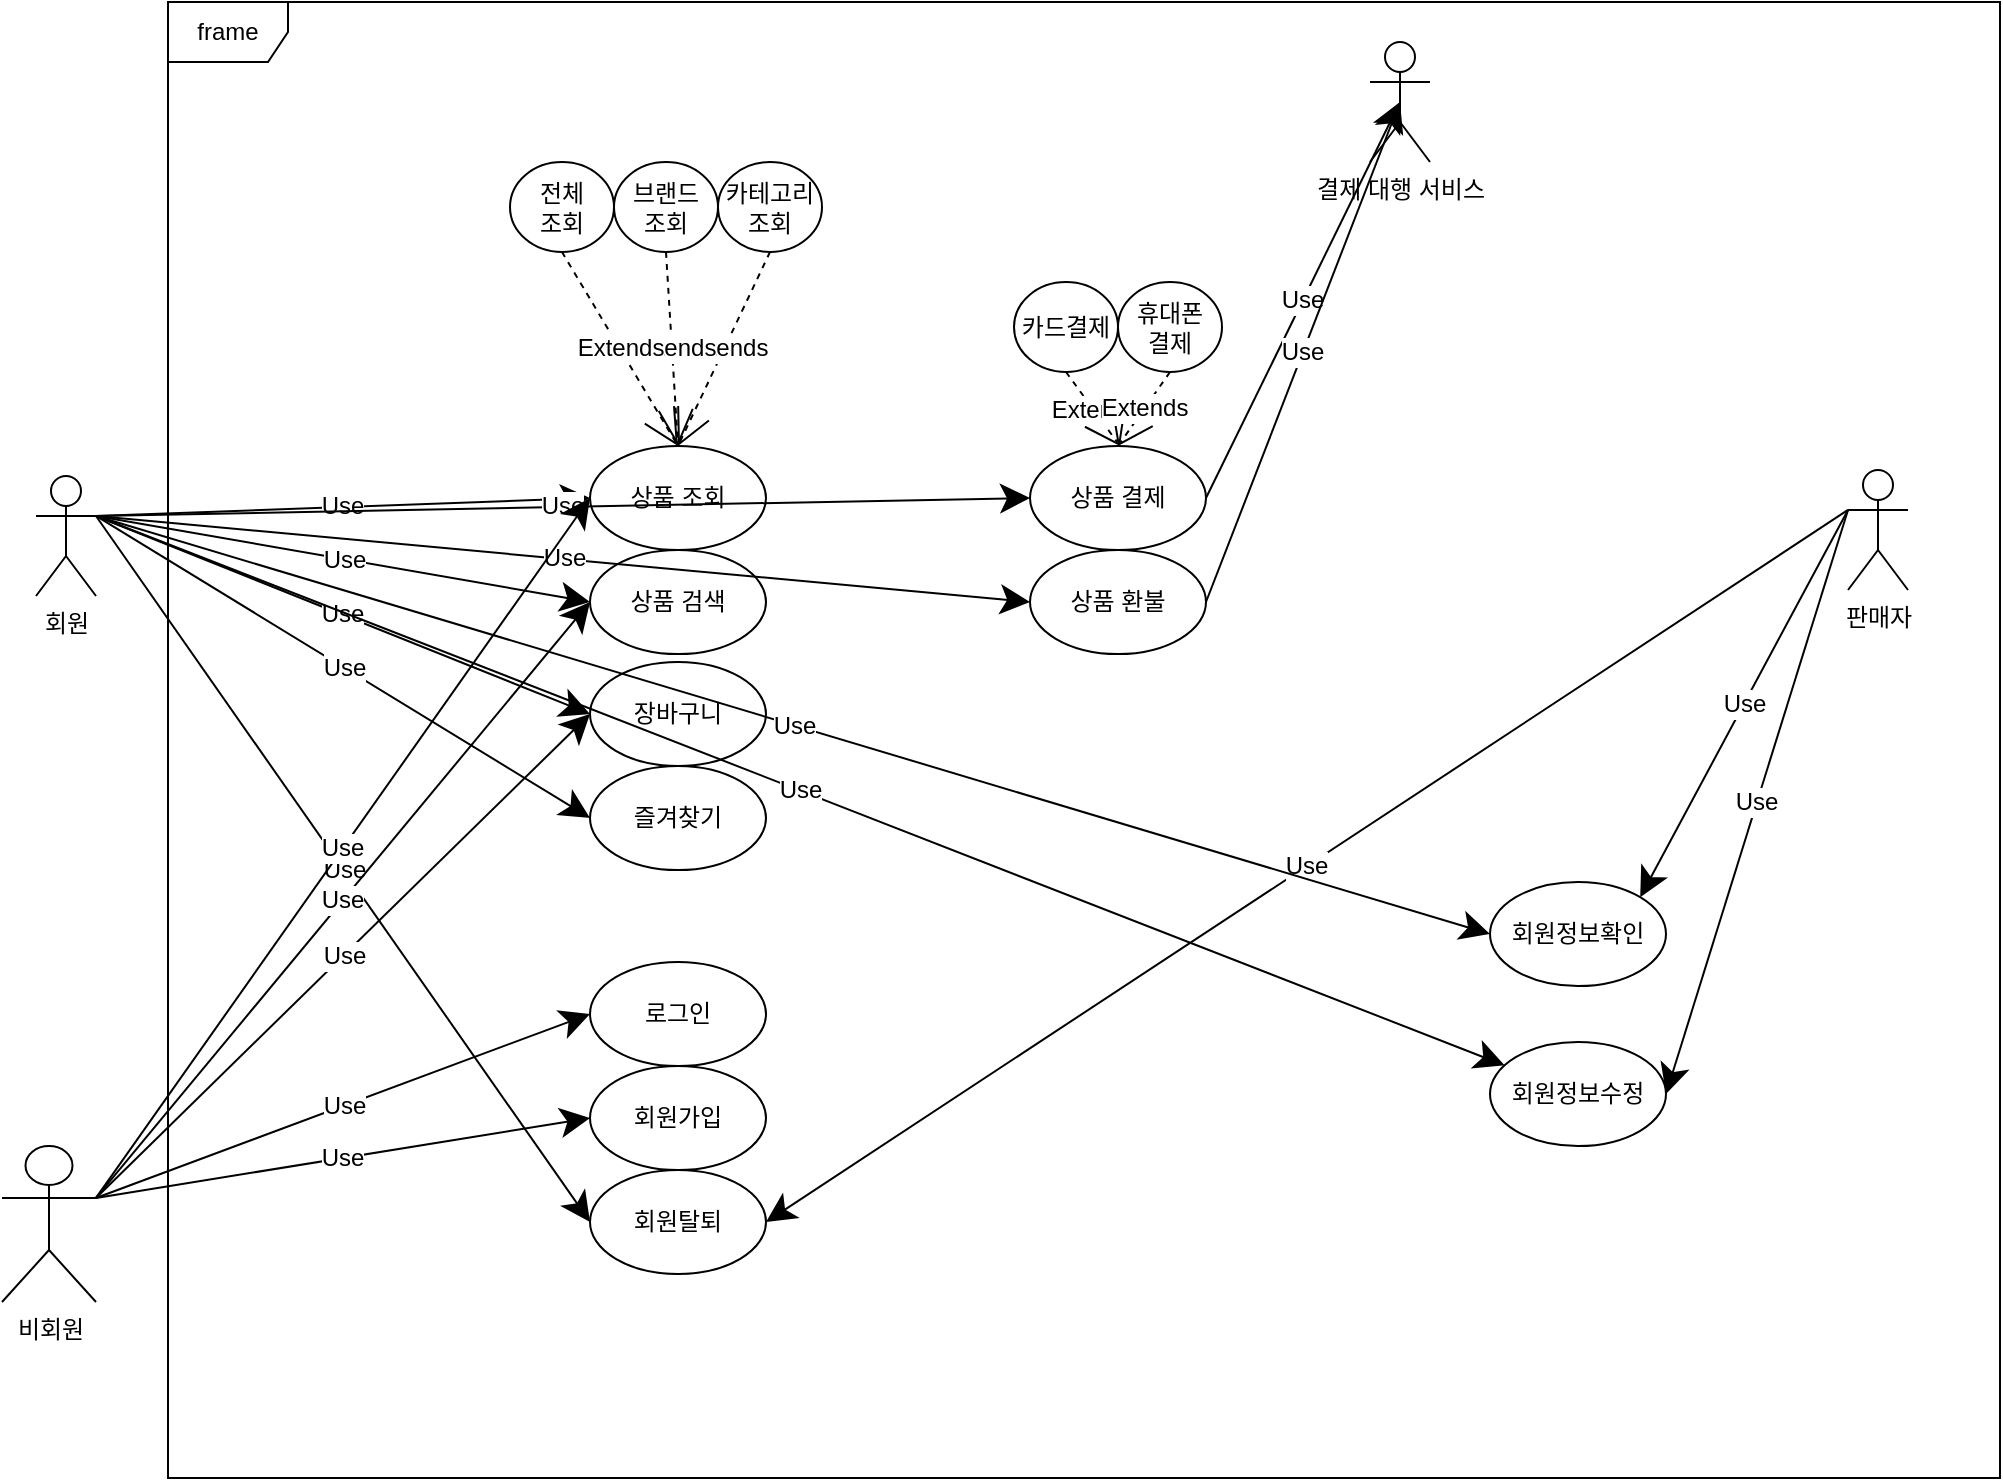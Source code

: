 <mxfile version="24.7.7">
  <diagram id="DN8quWtbgA-KHxeKkc_G" name="페이지-4">
    <mxGraphModel dx="1834" dy="1180" grid="1" gridSize="10" guides="1" tooltips="1" connect="1" arrows="1" fold="1" page="0" pageScale="1" pageWidth="827" pageHeight="1169" math="0" shadow="0">
      <root>
        <mxCell id="0" />
        <mxCell id="1" parent="0" />
        <mxCell id="fLlTL7555wPJ567KnK8Y-1" value="회원" style="shape=umlActor;verticalLabelPosition=bottom;verticalAlign=top;html=1;" parent="1" vertex="1">
          <mxGeometry x="-247" y="-3" width="30" height="60" as="geometry" />
        </mxCell>
        <mxCell id="fLlTL7555wPJ567KnK8Y-2" value="비회원" style="shape=umlActor;verticalLabelPosition=bottom;verticalAlign=top;html=1;" parent="1" vertex="1">
          <mxGeometry x="-264" y="332" width="47" height="78" as="geometry" />
        </mxCell>
        <mxCell id="fLlTL7555wPJ567KnK8Y-3" value="판매자" style="shape=umlActor;verticalLabelPosition=bottom;verticalAlign=top;html=1;" parent="1" vertex="1">
          <mxGeometry x="659" y="-6" width="30" height="60" as="geometry" />
        </mxCell>
        <mxCell id="fLlTL7555wPJ567KnK8Y-6" value="frame" style="shape=umlFrame;whiteSpace=wrap;html=1;pointerEvents=0;" parent="1" vertex="1">
          <mxGeometry x="-181" y="-240" width="916" height="738" as="geometry" />
        </mxCell>
        <mxCell id="mVMnlHyqA3mb3d4pD_yt-1" value="상품 조회" style="ellipse;whiteSpace=wrap;html=1;" parent="1" vertex="1">
          <mxGeometry x="30" y="-18" width="88" height="52" as="geometry" />
        </mxCell>
        <mxCell id="mVMnlHyqA3mb3d4pD_yt-3" value="상품 검색" style="ellipse;whiteSpace=wrap;html=1;" parent="1" vertex="1">
          <mxGeometry x="30" y="34" width="88" height="52" as="geometry" />
        </mxCell>
        <mxCell id="mVMnlHyqA3mb3d4pD_yt-4" value="장바구니" style="ellipse;whiteSpace=wrap;html=1;" parent="1" vertex="1">
          <mxGeometry x="30" y="90" width="88" height="52" as="geometry" />
        </mxCell>
        <mxCell id="mVMnlHyqA3mb3d4pD_yt-5" value="즐겨찾기" style="ellipse;whiteSpace=wrap;html=1;" parent="1" vertex="1">
          <mxGeometry x="30" y="142" width="88" height="52" as="geometry" />
        </mxCell>
        <mxCell id="mVMnlHyqA3mb3d4pD_yt-6" value="Use" style="endArrow=classic;endSize=12;html=1;rounded=0;fontSize=12;curved=1;entryX=0;entryY=0.5;entryDx=0;entryDy=0;exitX=1;exitY=0.333;exitDx=0;exitDy=0;exitPerimeter=0;endFill=1;" parent="1" source="fLlTL7555wPJ567KnK8Y-1" target="mVMnlHyqA3mb3d4pD_yt-1" edge="1">
          <mxGeometry width="160" relative="1" as="geometry">
            <mxPoint x="-232" y="23.5" as="sourcePoint" />
            <mxPoint x="-72" y="23.5" as="targetPoint" />
          </mxGeometry>
        </mxCell>
        <mxCell id="mVMnlHyqA3mb3d4pD_yt-7" value="Use" style="endArrow=classic;endSize=12;html=1;rounded=0;fontSize=12;curved=1;entryX=0;entryY=0.5;entryDx=0;entryDy=0;exitX=1;exitY=0.333;exitDx=0;exitDy=0;exitPerimeter=0;endFill=1;" parent="1" source="fLlTL7555wPJ567KnK8Y-1" target="mVMnlHyqA3mb3d4pD_yt-3" edge="1">
          <mxGeometry width="160" relative="1" as="geometry">
            <mxPoint x="-207" y="27" as="sourcePoint" />
            <mxPoint x="-93" y="18" as="targetPoint" />
          </mxGeometry>
        </mxCell>
        <mxCell id="mVMnlHyqA3mb3d4pD_yt-10" value="Use" style="endArrow=classic;endSize=12;html=1;rounded=0;fontSize=12;curved=1;entryX=0;entryY=0.5;entryDx=0;entryDy=0;endFill=1;exitX=1;exitY=0.333;exitDx=0;exitDy=0;exitPerimeter=0;" parent="1" source="fLlTL7555wPJ567KnK8Y-1" target="mVMnlHyqA3mb3d4pD_yt-4" edge="1">
          <mxGeometry width="160" relative="1" as="geometry">
            <mxPoint x="-215" y="21" as="sourcePoint" />
            <mxPoint x="-99" y="90" as="targetPoint" />
          </mxGeometry>
        </mxCell>
        <mxCell id="mVMnlHyqA3mb3d4pD_yt-11" value="Use" style="endArrow=classic;endSize=12;html=1;rounded=0;fontSize=12;curved=1;entryX=0;entryY=0.5;entryDx=0;entryDy=0;exitX=1;exitY=0.333;exitDx=0;exitDy=0;exitPerimeter=0;endFill=1;" parent="1" source="fLlTL7555wPJ567KnK8Y-1" target="mVMnlHyqA3mb3d4pD_yt-5" edge="1">
          <mxGeometry width="160" relative="1" as="geometry">
            <mxPoint x="-197" y="37" as="sourcePoint" />
            <mxPoint x="-83" y="80" as="targetPoint" />
          </mxGeometry>
        </mxCell>
        <mxCell id="mVMnlHyqA3mb3d4pD_yt-12" value="전체&lt;div&gt;조회&lt;/div&gt;" style="ellipse;whiteSpace=wrap;html=1;" parent="1" vertex="1">
          <mxGeometry x="-10" y="-160" width="52" height="45" as="geometry" />
        </mxCell>
        <mxCell id="RLk2pSNQB4ATW7fSWy9O-1" value="&lt;div&gt;브랜드&lt;/div&gt;&lt;div&gt;조회&lt;/div&gt;" style="ellipse;whiteSpace=wrap;html=1;" parent="1" vertex="1">
          <mxGeometry x="42" y="-160" width="52" height="45" as="geometry" />
        </mxCell>
        <mxCell id="RLk2pSNQB4ATW7fSWy9O-2" value="카테고리&lt;div&gt;조회&lt;/div&gt;" style="ellipse;whiteSpace=wrap;html=1;" parent="1" vertex="1">
          <mxGeometry x="94" y="-160" width="52" height="45" as="geometry" />
        </mxCell>
        <mxCell id="RLk2pSNQB4ATW7fSWy9O-3" value="Extends" style="endArrow=open;endSize=16;endFill=0;html=1;rounded=0;fontSize=12;curved=1;exitX=0.5;exitY=1;exitDx=0;exitDy=0;dashed=1;entryX=0.5;entryY=0;entryDx=0;entryDy=0;" parent="1" source="RLk2pSNQB4ATW7fSWy9O-2" target="mVMnlHyqA3mb3d4pD_yt-1" edge="1">
          <mxGeometry width="160" relative="1" as="geometry">
            <mxPoint x="150" y="70" as="sourcePoint" />
            <mxPoint x="-60" y="-20" as="targetPoint" />
          </mxGeometry>
        </mxCell>
        <mxCell id="RLk2pSNQB4ATW7fSWy9O-4" value="Extends" style="endArrow=open;endSize=16;endFill=0;html=1;rounded=0;fontSize=12;curved=1;exitX=0.5;exitY=1;exitDx=0;exitDy=0;entryX=0.5;entryY=0;entryDx=0;entryDy=0;dashed=1;" parent="1" source="RLk2pSNQB4ATW7fSWy9O-1" target="mVMnlHyqA3mb3d4pD_yt-1" edge="1">
          <mxGeometry width="160" relative="1" as="geometry">
            <mxPoint y="-78" as="sourcePoint" />
            <mxPoint x="-36" y="-7" as="targetPoint" />
          </mxGeometry>
        </mxCell>
        <mxCell id="RLk2pSNQB4ATW7fSWy9O-5" value="Extends" style="endArrow=open;endSize=16;endFill=0;html=1;rounded=0;fontSize=12;curved=1;exitX=0.5;exitY=1;exitDx=0;exitDy=0;entryX=0.5;entryY=0;entryDx=0;entryDy=0;dashed=1;" parent="1" source="mVMnlHyqA3mb3d4pD_yt-12" target="mVMnlHyqA3mb3d4pD_yt-1" edge="1">
          <mxGeometry width="160" relative="1" as="geometry">
            <mxPoint x="10" y="-68" as="sourcePoint" />
            <mxPoint x="-26" y="3" as="targetPoint" />
          </mxGeometry>
        </mxCell>
        <mxCell id="RLk2pSNQB4ATW7fSWy9O-7" value="상품 결제" style="ellipse;whiteSpace=wrap;html=1;" parent="1" vertex="1">
          <mxGeometry x="250" y="-18" width="88" height="52" as="geometry" />
        </mxCell>
        <mxCell id="RLk2pSNQB4ATW7fSWy9O-9" value="상품 환불" style="ellipse;whiteSpace=wrap;html=1;" parent="1" vertex="1">
          <mxGeometry x="250" y="34" width="88" height="52" as="geometry" />
        </mxCell>
        <mxCell id="RLk2pSNQB4ATW7fSWy9O-10" value="카드결제" style="ellipse;whiteSpace=wrap;html=1;" parent="1" vertex="1">
          <mxGeometry x="242" y="-100" width="52" height="45" as="geometry" />
        </mxCell>
        <mxCell id="RLk2pSNQB4ATW7fSWy9O-11" value="&lt;div&gt;휴대폰&lt;/div&gt;&lt;div&gt;결제&lt;/div&gt;" style="ellipse;whiteSpace=wrap;html=1;" parent="1" vertex="1">
          <mxGeometry x="294" y="-100" width="52" height="45" as="geometry" />
        </mxCell>
        <mxCell id="RLk2pSNQB4ATW7fSWy9O-12" value="Extends" style="endArrow=open;endSize=16;endFill=0;html=1;rounded=0;fontSize=12;curved=1;exitX=0.5;exitY=1;exitDx=0;exitDy=0;entryX=0.5;entryY=0;entryDx=0;entryDy=0;dashed=1;" parent="1" source="RLk2pSNQB4ATW7fSWy9O-10" edge="1">
          <mxGeometry width="160" relative="1" as="geometry">
            <mxPoint x="240" y="-88" as="sourcePoint" />
            <mxPoint x="295" y="-18" as="targetPoint" />
          </mxGeometry>
        </mxCell>
        <mxCell id="RLk2pSNQB4ATW7fSWy9O-13" value="Extends" style="endArrow=open;endSize=16;endFill=0;html=1;rounded=0;fontSize=12;curved=1;exitX=0.5;exitY=1;exitDx=0;exitDy=0;entryX=0.5;entryY=0;entryDx=0;entryDy=0;dashed=1;" parent="1" source="RLk2pSNQB4ATW7fSWy9O-11" target="RLk2pSNQB4ATW7fSWy9O-7" edge="1">
          <mxGeometry width="160" relative="1" as="geometry">
            <mxPoint x="-94" y="-68" as="sourcePoint" />
            <mxPoint x="-39" y="2" as="targetPoint" />
          </mxGeometry>
        </mxCell>
        <mxCell id="L9M-ictUY9GYTMz1ji3T-1" value="Use" style="endArrow=classic;endSize=12;html=1;rounded=0;fontSize=12;curved=1;exitX=1;exitY=0.5;exitDx=0;exitDy=0;endFill=1;entryX=0.5;entryY=0.5;entryDx=0;entryDy=0;entryPerimeter=0;" parent="1" source="RLk2pSNQB4ATW7fSWy9O-7" target="L9M-ictUY9GYTMz1ji3T-2" edge="1">
          <mxGeometry width="160" relative="1" as="geometry">
            <mxPoint x="338" y="53.5" as="sourcePoint" />
            <mxPoint x="452" y="204.5" as="targetPoint" />
          </mxGeometry>
        </mxCell>
        <mxCell id="L9M-ictUY9GYTMz1ji3T-2" value="결제 대행 서비스" style="shape=umlActor;verticalLabelPosition=bottom;verticalAlign=top;html=1;" parent="1" vertex="1">
          <mxGeometry x="420" y="-220" width="30" height="60" as="geometry" />
        </mxCell>
        <mxCell id="L9M-ictUY9GYTMz1ji3T-3" value="Use" style="endArrow=classic;endSize=12;html=1;rounded=0;fontSize=12;curved=1;exitX=1;exitY=0.5;exitDx=0;exitDy=0;endFill=1;entryX=0.5;entryY=0.5;entryDx=0;entryDy=0;entryPerimeter=0;" parent="1" source="RLk2pSNQB4ATW7fSWy9O-9" target="L9M-ictUY9GYTMz1ji3T-2" edge="1">
          <mxGeometry width="160" relative="1" as="geometry">
            <mxPoint x="348" y="18" as="sourcePoint" />
            <mxPoint x="445" y="-180" as="targetPoint" />
          </mxGeometry>
        </mxCell>
        <mxCell id="L9M-ictUY9GYTMz1ji3T-4" value="Use" style="endArrow=classic;endSize=12;html=1;rounded=0;fontSize=12;curved=1;entryX=0;entryY=0.5;entryDx=0;entryDy=0;exitX=1;exitY=0.333;exitDx=0;exitDy=0;exitPerimeter=0;endFill=1;" parent="1" source="fLlTL7555wPJ567KnK8Y-1" target="RLk2pSNQB4ATW7fSWy9O-7" edge="1">
          <mxGeometry width="160" relative="1" as="geometry">
            <mxPoint x="-207" y="27" as="sourcePoint" />
            <mxPoint x="-93" y="178" as="targetPoint" />
          </mxGeometry>
        </mxCell>
        <mxCell id="L9M-ictUY9GYTMz1ji3T-6" value="Use" style="endArrow=classic;endSize=12;html=1;rounded=0;fontSize=12;curved=1;entryX=0;entryY=0.5;entryDx=0;entryDy=0;exitX=1;exitY=0.333;exitDx=0;exitDy=0;exitPerimeter=0;endFill=1;" parent="1" source="fLlTL7555wPJ567KnK8Y-1" edge="1">
          <mxGeometry width="160" relative="1" as="geometry">
            <mxPoint x="-217" y="69" as="sourcePoint" />
            <mxPoint x="250" y="60" as="targetPoint" />
          </mxGeometry>
        </mxCell>
        <mxCell id="_qejKRSrahK1XEYpAzub-1" value="로그인" style="ellipse;whiteSpace=wrap;html=1;" parent="1" vertex="1">
          <mxGeometry x="30" y="240" width="88" height="52" as="geometry" />
        </mxCell>
        <mxCell id="_qejKRSrahK1XEYpAzub-2" value="회원가입" style="ellipse;whiteSpace=wrap;html=1;" parent="1" vertex="1">
          <mxGeometry x="30" y="292" width="88" height="52" as="geometry" />
        </mxCell>
        <mxCell id="_qejKRSrahK1XEYpAzub-3" value="회원탈퇴" style="ellipse;whiteSpace=wrap;html=1;" parent="1" vertex="1">
          <mxGeometry x="30" y="344" width="88" height="52" as="geometry" />
        </mxCell>
        <mxCell id="_qejKRSrahK1XEYpAzub-4" value="Use" style="endArrow=classic;endSize=12;html=1;rounded=0;fontSize=12;curved=1;entryX=0;entryY=0.5;entryDx=0;entryDy=0;exitX=1;exitY=0.333;exitDx=0;exitDy=0;exitPerimeter=0;endFill=1;" parent="1" source="fLlTL7555wPJ567KnK8Y-2" target="_qejKRSrahK1XEYpAzub-2" edge="1">
          <mxGeometry width="160" relative="1" as="geometry">
            <mxPoint x="-181" y="240" as="sourcePoint" />
            <mxPoint x="-67" y="391" as="targetPoint" />
          </mxGeometry>
        </mxCell>
        <mxCell id="_qejKRSrahK1XEYpAzub-5" value="Use" style="endArrow=classic;endSize=12;html=1;rounded=0;fontSize=12;curved=1;entryX=0;entryY=0.5;entryDx=0;entryDy=0;exitX=1;exitY=0.333;exitDx=0;exitDy=0;exitPerimeter=0;endFill=1;" parent="1" source="fLlTL7555wPJ567KnK8Y-2" target="_qejKRSrahK1XEYpAzub-1" edge="1">
          <mxGeometry width="160" relative="1" as="geometry">
            <mxPoint x="-207" y="368" as="sourcePoint" />
            <mxPoint x="40" y="328" as="targetPoint" />
          </mxGeometry>
        </mxCell>
        <mxCell id="_qejKRSrahK1XEYpAzub-6" value="Use" style="endArrow=classic;endSize=12;html=1;rounded=0;fontSize=12;curved=1;entryX=0;entryY=0.5;entryDx=0;entryDy=0;exitX=1;exitY=0.333;exitDx=0;exitDy=0;exitPerimeter=0;endFill=1;" parent="1" source="fLlTL7555wPJ567KnK8Y-1" target="_qejKRSrahK1XEYpAzub-3" edge="1">
          <mxGeometry width="160" relative="1" as="geometry">
            <mxPoint x="-197" y="378" as="sourcePoint" />
            <mxPoint x="50" y="338" as="targetPoint" />
          </mxGeometry>
        </mxCell>
        <mxCell id="_qejKRSrahK1XEYpAzub-7" value="Use" style="endArrow=classic;endSize=12;html=1;rounded=0;fontSize=12;curved=1;entryX=1;entryY=0.5;entryDx=0;entryDy=0;exitX=0;exitY=0.333;exitDx=0;exitDy=0;exitPerimeter=0;endFill=1;" parent="1" source="fLlTL7555wPJ567KnK8Y-3" target="_qejKRSrahK1XEYpAzub-3" edge="1">
          <mxGeometry width="160" relative="1" as="geometry">
            <mxPoint x="-187" y="388" as="sourcePoint" />
            <mxPoint x="60" y="348" as="targetPoint" />
          </mxGeometry>
        </mxCell>
        <mxCell id="_qejKRSrahK1XEYpAzub-8" value="Use" style="endArrow=classic;endSize=12;html=1;rounded=0;fontSize=12;curved=1;exitX=1;exitY=0.333;exitDx=0;exitDy=0;exitPerimeter=0;endFill=1;entryX=0;entryY=0.5;entryDx=0;entryDy=0;" parent="1" source="fLlTL7555wPJ567KnK8Y-2" target="mVMnlHyqA3mb3d4pD_yt-1" edge="1">
          <mxGeometry width="160" relative="1" as="geometry">
            <mxPoint x="-207" y="368" as="sourcePoint" />
            <mxPoint x="-110" y="10" as="targetPoint" />
          </mxGeometry>
        </mxCell>
        <mxCell id="_qejKRSrahK1XEYpAzub-9" value="Use" style="endArrow=classic;endSize=12;html=1;rounded=0;fontSize=12;curved=1;exitX=1;exitY=0.333;exitDx=0;exitDy=0;exitPerimeter=0;endFill=1;entryX=0;entryY=0.5;entryDx=0;entryDy=0;" parent="1" source="fLlTL7555wPJ567KnK8Y-2" target="mVMnlHyqA3mb3d4pD_yt-3" edge="1">
          <mxGeometry width="160" relative="1" as="geometry">
            <mxPoint x="-197" y="378" as="sourcePoint" />
            <mxPoint x="-110" y="60" as="targetPoint" />
          </mxGeometry>
        </mxCell>
        <mxCell id="_qejKRSrahK1XEYpAzub-10" value="Use" style="endArrow=classic;endSize=12;html=1;rounded=0;fontSize=12;curved=1;entryX=0;entryY=0.5;entryDx=0;entryDy=0;exitX=1;exitY=0.333;exitDx=0;exitDy=0;exitPerimeter=0;endFill=1;" parent="1" source="fLlTL7555wPJ567KnK8Y-2" target="mVMnlHyqA3mb3d4pD_yt-4" edge="1">
          <mxGeometry width="160" relative="1" as="geometry">
            <mxPoint x="-187" y="388" as="sourcePoint" />
            <mxPoint x="60" y="296" as="targetPoint" />
          </mxGeometry>
        </mxCell>
        <mxCell id="_qejKRSrahK1XEYpAzub-11" value="회원정보확인" style="ellipse;whiteSpace=wrap;html=1;" parent="1" vertex="1">
          <mxGeometry x="480" y="200" width="88" height="52" as="geometry" />
        </mxCell>
        <mxCell id="_qejKRSrahK1XEYpAzub-12" value="회원정보수정" style="ellipse;whiteSpace=wrap;html=1;" parent="1" vertex="1">
          <mxGeometry x="480" y="280" width="88" height="52" as="geometry" />
        </mxCell>
        <mxCell id="_qejKRSrahK1XEYpAzub-14" value="Use" style="endArrow=classic;endSize=12;html=1;rounded=0;fontSize=12;curved=1;entryX=0;entryY=0.5;entryDx=0;entryDy=0;exitX=1;exitY=0.333;exitDx=0;exitDy=0;exitPerimeter=0;endFill=1;" parent="1" source="fLlTL7555wPJ567KnK8Y-1" target="_qejKRSrahK1XEYpAzub-11" edge="1">
          <mxGeometry width="160" relative="1" as="geometry">
            <mxPoint x="-207" y="27" as="sourcePoint" />
            <mxPoint x="40" y="380" as="targetPoint" />
          </mxGeometry>
        </mxCell>
        <mxCell id="_qejKRSrahK1XEYpAzub-15" value="Use" style="endArrow=classic;endSize=12;html=1;rounded=0;fontSize=12;curved=1;exitX=1;exitY=0.333;exitDx=0;exitDy=0;exitPerimeter=0;endFill=1;" parent="1" source="fLlTL7555wPJ567KnK8Y-1" target="_qejKRSrahK1XEYpAzub-12" edge="1">
          <mxGeometry width="160" relative="1" as="geometry">
            <mxPoint x="-207" y="27" as="sourcePoint" />
            <mxPoint x="490" y="236" as="targetPoint" />
          </mxGeometry>
        </mxCell>
        <mxCell id="_qejKRSrahK1XEYpAzub-16" value="Use" style="endArrow=classic;endSize=12;html=1;rounded=0;fontSize=12;curved=1;entryX=1;entryY=0;entryDx=0;entryDy=0;endFill=1;exitX=0;exitY=0.333;exitDx=0;exitDy=0;exitPerimeter=0;" parent="1" source="fLlTL7555wPJ567KnK8Y-3" target="_qejKRSrahK1XEYpAzub-11" edge="1">
          <mxGeometry width="160" relative="1" as="geometry">
            <mxPoint x="450" y="272" as="sourcePoint" />
            <mxPoint x="697" y="180" as="targetPoint" />
          </mxGeometry>
        </mxCell>
        <mxCell id="_qejKRSrahK1XEYpAzub-17" value="Use" style="endArrow=classic;endSize=12;html=1;rounded=0;fontSize=12;curved=1;entryX=1;entryY=0.5;entryDx=0;entryDy=0;endFill=1;exitX=0;exitY=0.333;exitDx=0;exitDy=0;exitPerimeter=0;" parent="1" source="fLlTL7555wPJ567KnK8Y-3" target="_qejKRSrahK1XEYpAzub-12" edge="1">
          <mxGeometry width="160" relative="1" as="geometry">
            <mxPoint x="660" y="20" as="sourcePoint" />
            <mxPoint x="565" y="218" as="targetPoint" />
          </mxGeometry>
        </mxCell>
      </root>
    </mxGraphModel>
  </diagram>
</mxfile>
